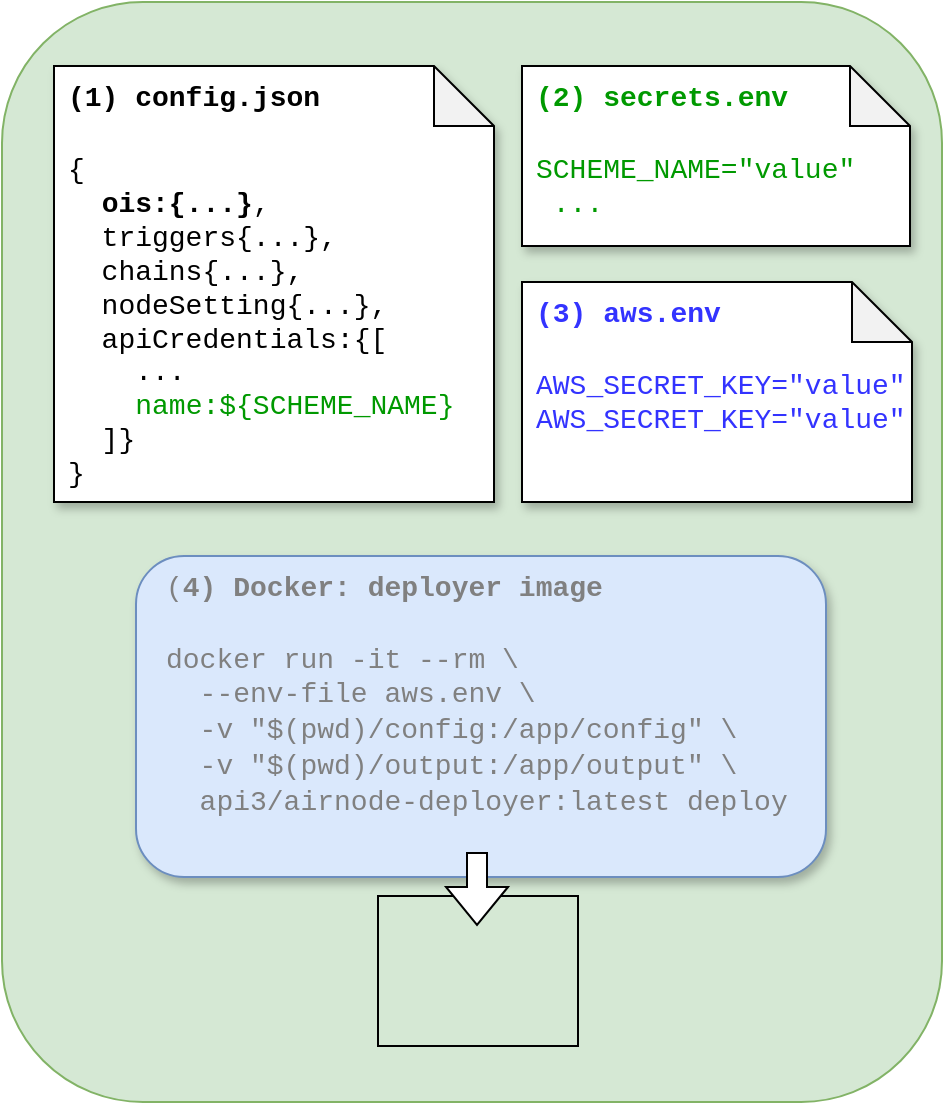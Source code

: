 <mxfile version="20.3.0" type="device"><diagram id="KqCbAj8WYDItrb-iW1Fc" name="Page-1"><mxGraphModel dx="1187" dy="852" grid="1" gridSize="10" guides="1" tooltips="1" connect="1" arrows="1" fold="1" page="1" pageScale="1" pageWidth="850" pageHeight="1100" math="0" shadow="0"><root><mxCell id="0"/><mxCell id="1" parent="0"/><mxCell id="DxJdYHGbx0qyRyeBMkrh-1" value="" style="rounded=1;whiteSpace=wrap;html=1;fillColor=#d5e8d4;strokeColor=#82b366;" parent="1" vertex="1"><mxGeometry x="30" y="70" width="470" height="550" as="geometry"/></mxCell><mxCell id="yJ9cbEdWgOhvauyDXNFd-12" value="&lt;div style=&quot;font-size: 14px&quot;&gt;&lt;font color=&quot;#808080&quot; style=&quot;font-size: 14px&quot; face=&quot;Courier New&quot;&gt;(&lt;b&gt;4) Docker: deployer image&lt;/b&gt;&lt;/font&gt;&lt;/div&gt;&lt;div style=&quot;font-size: 14px&quot;&gt;&lt;font color=&quot;#808080&quot; style=&quot;font-size: 14px&quot; face=&quot;Courier New&quot;&gt;&lt;br&gt;&lt;/font&gt;&lt;/div&gt;&lt;div style=&quot;font-size: 14px&quot;&gt;&lt;font color=&quot;#808080&quot; style=&quot;font-size: 14px&quot; face=&quot;Courier New&quot;&gt;docker run -it --rm \&lt;/font&gt;&lt;/div&gt;&lt;div style=&quot;font-size: 14px&quot;&gt;&lt;font color=&quot;#808080&quot; style=&quot;font-size: 14px&quot; face=&quot;Courier New&quot;&gt;&amp;nbsp; --env-file aws.env \&lt;/font&gt;&lt;/div&gt;&lt;div style=&quot;font-size: 14px&quot;&gt;&lt;span style=&quot;color: rgb(128 , 128 , 128)&quot;&gt;&lt;font style=&quot;font-size: 14px&quot; face=&quot;Courier New&quot;&gt;&amp;nbsp; -v &quot;$(pwd)/config:/app/config&quot; \&lt;/font&gt;&lt;/span&gt;&lt;/div&gt;&lt;div style=&quot;font-size: 14px&quot;&gt;&lt;font color=&quot;#808080&quot; style=&quot;font-size: 14px&quot; face=&quot;Courier New&quot;&gt;&amp;nbsp; -v &quot;$(pwd)/output:/app/output&quot; \&lt;/font&gt;&lt;/div&gt;&lt;div style=&quot;font-size: 14px&quot;&gt;&lt;font color=&quot;#808080&quot; style=&quot;font-size: 14px&quot; face=&quot;Courier New&quot;&gt;&amp;nbsp; api3/airnode-deployer:latest deploy&lt;/font&gt;&lt;/div&gt;" style="rounded=1;whiteSpace=wrap;html=1;fontSize=11;align=left;shadow=1;spacingLeft=13;spacingRight=5;verticalAlign=top;fillColor=#dae8fc;strokeColor=#6c8ebf;" parent="1" vertex="1"><mxGeometry x="97" y="347" width="345" height="160.5" as="geometry"/></mxCell><mxCell id="OE26p1NcLeRtXoR-TuRI-2" value="&lt;span style=&quot;font-size: 14px&quot;&gt;&lt;font face=&quot;Courier New&quot;&gt;&lt;b&gt;(1) config.json&lt;/b&gt;&lt;br style=&quot;font-size: 14px&quot;&gt;&lt;br style=&quot;font-size: 14px&quot;&gt;&lt;/font&gt;&lt;/span&gt;&lt;div style=&quot;font-size: 14px&quot;&gt;&lt;span style=&quot;font-size: 14px&quot;&gt;&lt;font face=&quot;Courier New&quot;&gt;{&lt;/font&gt;&lt;/span&gt;&lt;/div&gt;&lt;div style=&quot;font-size: 14px&quot;&gt;&lt;font face=&quot;Courier New&quot;&gt;&lt;span style=&quot;font-size: 14px&quot;&gt;&amp;nbsp;&amp;nbsp;&lt;b style=&quot;font-size: 14px&quot;&gt;ois:{...&lt;/b&gt;&lt;/span&gt;&lt;span style=&quot;font-size: 14px&quot;&gt;&lt;b style=&quot;font-size: 14px&quot;&gt;}&lt;/b&gt;,&lt;/span&gt;&lt;/font&gt;&lt;/div&gt;&lt;font style=&quot;font-size: 14px&quot;&gt;&lt;font face=&quot;Courier New&quot; style=&quot;font-size: 14px&quot;&gt;&lt;div style=&quot;font-size: 14px&quot;&gt;&amp;nbsp; triggers{...},&lt;/div&gt;&lt;div style=&quot;font-size: 14px&quot;&gt;&amp;nbsp; chains{...},&lt;/div&gt;&lt;div style=&quot;font-size: 14px&quot;&gt;&amp;nbsp; nodeSetting{...},&lt;/div&gt;&lt;div style=&quot;font-size: 14px&quot;&gt;&amp;nbsp;&amp;nbsp;apiCredentials:{[&lt;/div&gt;&lt;div style=&quot;font-size: 14px&quot;&gt;&amp;nbsp; &amp;nbsp; ...&lt;/div&gt;&lt;div style=&quot;font-size: 14px&quot;&gt;&amp;nbsp; &amp;nbsp;&amp;nbsp;&lt;font color=&quot;#009900&quot; style=&quot;font-size: 14px&quot;&gt;name:${&lt;/font&gt;&lt;font color=&quot;#009900&quot; style=&quot;font-size: 14px&quot;&gt;&lt;span style=&quot;background-color: transparent ; font-size: 14px&quot;&gt;SCHEME_NAME&lt;/span&gt;}&lt;/font&gt;&lt;/div&gt;&lt;/font&gt;&lt;font face=&quot;Courier New&quot; style=&quot;font-size: 14px&quot;&gt;&lt;div style=&quot;font-size: 14px&quot;&gt;&amp;nbsp; ]}&amp;nbsp; &amp;nbsp;&lt;/div&gt;&lt;div style=&quot;font-size: 14px&quot;&gt;}&lt;/div&gt;&lt;div style=&quot;font-size: 14px&quot;&gt;&lt;br style=&quot;font-size: 14px&quot;&gt;&lt;/div&gt;&lt;/font&gt;&lt;/font&gt;" style="shape=note;whiteSpace=wrap;html=1;backgroundOutline=1;darkOpacity=0.05;shadow=1;verticalAlign=top;align=left;fontSize=14;spacingLeft=5;" parent="1" vertex="1"><mxGeometry x="56" y="102" width="220" height="218" as="geometry"/></mxCell><mxCell id="OE26p1NcLeRtXoR-TuRI-11" value="&lt;div style=&quot;font-size: 14px&quot;&gt;&lt;/div&gt;&lt;span style=&quot;font-size: 14px ; text-align: center&quot;&gt;&lt;font face=&quot;Courier New&quot;&gt;&lt;b&gt;(2) secrets.env&lt;br style=&quot;font-size: 14px&quot;&gt;&lt;/b&gt;&lt;br style=&quot;font-size: 14px&quot;&gt;&lt;/font&gt;&lt;/span&gt;&lt;div style=&quot;font-size: 14px&quot;&gt;&lt;span style=&quot;font-size: 14px&quot;&gt;&lt;font face=&quot;Courier New&quot; style=&quot;font-size: 14px&quot;&gt;SCHEME_NAME=&quot;value&quot;&lt;/font&gt;&lt;/span&gt;&lt;/div&gt;&lt;div style=&quot;font-size: 14px&quot;&gt;&lt;font face=&quot;Courier New&quot; style=&quot;font-size: 14px&quot;&gt;&amp;nbsp;...&lt;/font&gt;&lt;/div&gt;" style="shape=note;whiteSpace=wrap;html=1;backgroundOutline=1;darkOpacity=0.05;shadow=1;fontColor=#009900;align=left;verticalAlign=top;fontSize=14;spacingLeft=5;" parent="1" vertex="1"><mxGeometry x="290" y="102" width="194" height="90" as="geometry"/></mxCell><mxCell id="JEKHiUHxp0Lh8Hf3pI-w-1" value="&lt;div style=&quot;font-size: 14px;&quot;&gt;&lt;div style=&quot;font-size: 14px;&quot;&gt;&lt;font color=&quot;#3333ff&quot; style=&quot;font-size: 14px;&quot;&gt;&lt;span style=&quot;font-family: &amp;quot;courier new&amp;quot;; font-size: 14px;&quot;&gt;&lt;b style=&quot;font-size: 14px;&quot;&gt;(3) aws.env&lt;/b&gt;&lt;/span&gt;&lt;/font&gt;&lt;/div&gt;&lt;div style=&quot;text-align: justify; font-size: 14px;&quot;&gt;&lt;font color=&quot;#3333ff&quot; style=&quot;font-size: 14px;&quot;&gt;&lt;span style=&quot;font-family: &amp;quot;courier new&amp;quot;; font-size: 14px;&quot;&gt;&lt;b style=&quot;font-size: 14px;&quot;&gt;&lt;br style=&quot;font-size: 14px;&quot;&gt;&lt;/b&gt;&lt;/span&gt;&lt;/font&gt;&lt;/div&gt;&lt;div style=&quot;font-size: 14px;&quot;&gt;&lt;font color=&quot;#3333ff&quot; style=&quot;font-size: 14px;&quot;&gt;&lt;span style=&quot;font-family: &amp;quot;courier new&amp;quot;; font-size: 14px;&quot;&gt;AWS_SECRET_KEY=&quot;value&quot;&lt;/span&gt;&lt;br style=&quot;font-size: 14px;&quot;&gt;&lt;/font&gt;&lt;/div&gt;&lt;/div&gt;&lt;div style=&quot;font-size: 14px;&quot;&gt;&lt;span style=&quot;font-family: &amp;quot;courier new&amp;quot;; font-size: 14px;&quot;&gt;&lt;font color=&quot;#3333ff&quot; style=&quot;font-size: 14px;&quot;&gt;AWS_SECRET_KEY=&quot;value&quot;&lt;/font&gt;&lt;/span&gt;&lt;br style=&quot;font-size: 14px;&quot;&gt;&lt;/div&gt;" style="shape=note;whiteSpace=wrap;html=1;backgroundOutline=1;darkOpacity=0.05;shadow=1;align=left;verticalAlign=top;fontSize=14;spacingLeft=5;" parent="1" vertex="1"><mxGeometry x="290" y="210" width="195" height="110" as="geometry"/></mxCell><mxCell id="JEKHiUHxp0Lh8Hf3pI-w-20" value="" style="shape=image;verticalLabelPosition=bottom;labelBackgroundColor=#ffffff;verticalAlign=top;aspect=fixed;imageAspect=0;image=https://miro.medium.com/max/400/1*vfjYLDoXNs9OAdS_bk23RQ.png;imageBorder=default;imageBackground=none;" parent="1" vertex="1"><mxGeometry x="218" y="517" width="100" height="75" as="geometry"/></mxCell><mxCell id="JEKHiUHxp0Lh8Hf3pI-w-21" value="" style="shape=flexArrow;endArrow=classic;html=1;rounded=0;fontColor=#000000;strokeColor=#000000;strokeWidth=1;fillColor=#FFFFFF;gradientColor=#ffffff;gradientDirection=west;edgeStyle=orthogonalEdgeStyle;" parent="1" edge="1"><mxGeometry width="50" height="50" relative="1" as="geometry"><mxPoint x="267.5" y="495" as="sourcePoint"/><mxPoint x="267.5" y="532" as="targetPoint"/></mxGeometry></mxCell></root></mxGraphModel></diagram></mxfile>